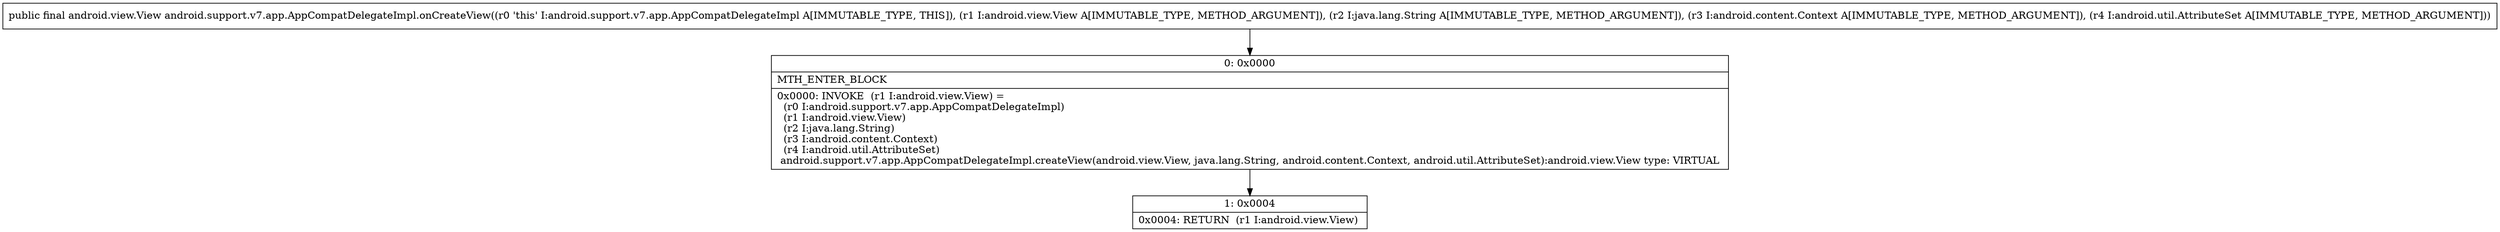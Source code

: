 digraph "CFG forandroid.support.v7.app.AppCompatDelegateImpl.onCreateView(Landroid\/view\/View;Ljava\/lang\/String;Landroid\/content\/Context;Landroid\/util\/AttributeSet;)Landroid\/view\/View;" {
Node_0 [shape=record,label="{0\:\ 0x0000|MTH_ENTER_BLOCK\l|0x0000: INVOKE  (r1 I:android.view.View) = \l  (r0 I:android.support.v7.app.AppCompatDelegateImpl)\l  (r1 I:android.view.View)\l  (r2 I:java.lang.String)\l  (r3 I:android.content.Context)\l  (r4 I:android.util.AttributeSet)\l android.support.v7.app.AppCompatDelegateImpl.createView(android.view.View, java.lang.String, android.content.Context, android.util.AttributeSet):android.view.View type: VIRTUAL \l}"];
Node_1 [shape=record,label="{1\:\ 0x0004|0x0004: RETURN  (r1 I:android.view.View) \l}"];
MethodNode[shape=record,label="{public final android.view.View android.support.v7.app.AppCompatDelegateImpl.onCreateView((r0 'this' I:android.support.v7.app.AppCompatDelegateImpl A[IMMUTABLE_TYPE, THIS]), (r1 I:android.view.View A[IMMUTABLE_TYPE, METHOD_ARGUMENT]), (r2 I:java.lang.String A[IMMUTABLE_TYPE, METHOD_ARGUMENT]), (r3 I:android.content.Context A[IMMUTABLE_TYPE, METHOD_ARGUMENT]), (r4 I:android.util.AttributeSet A[IMMUTABLE_TYPE, METHOD_ARGUMENT])) }"];
MethodNode -> Node_0;
Node_0 -> Node_1;
}

